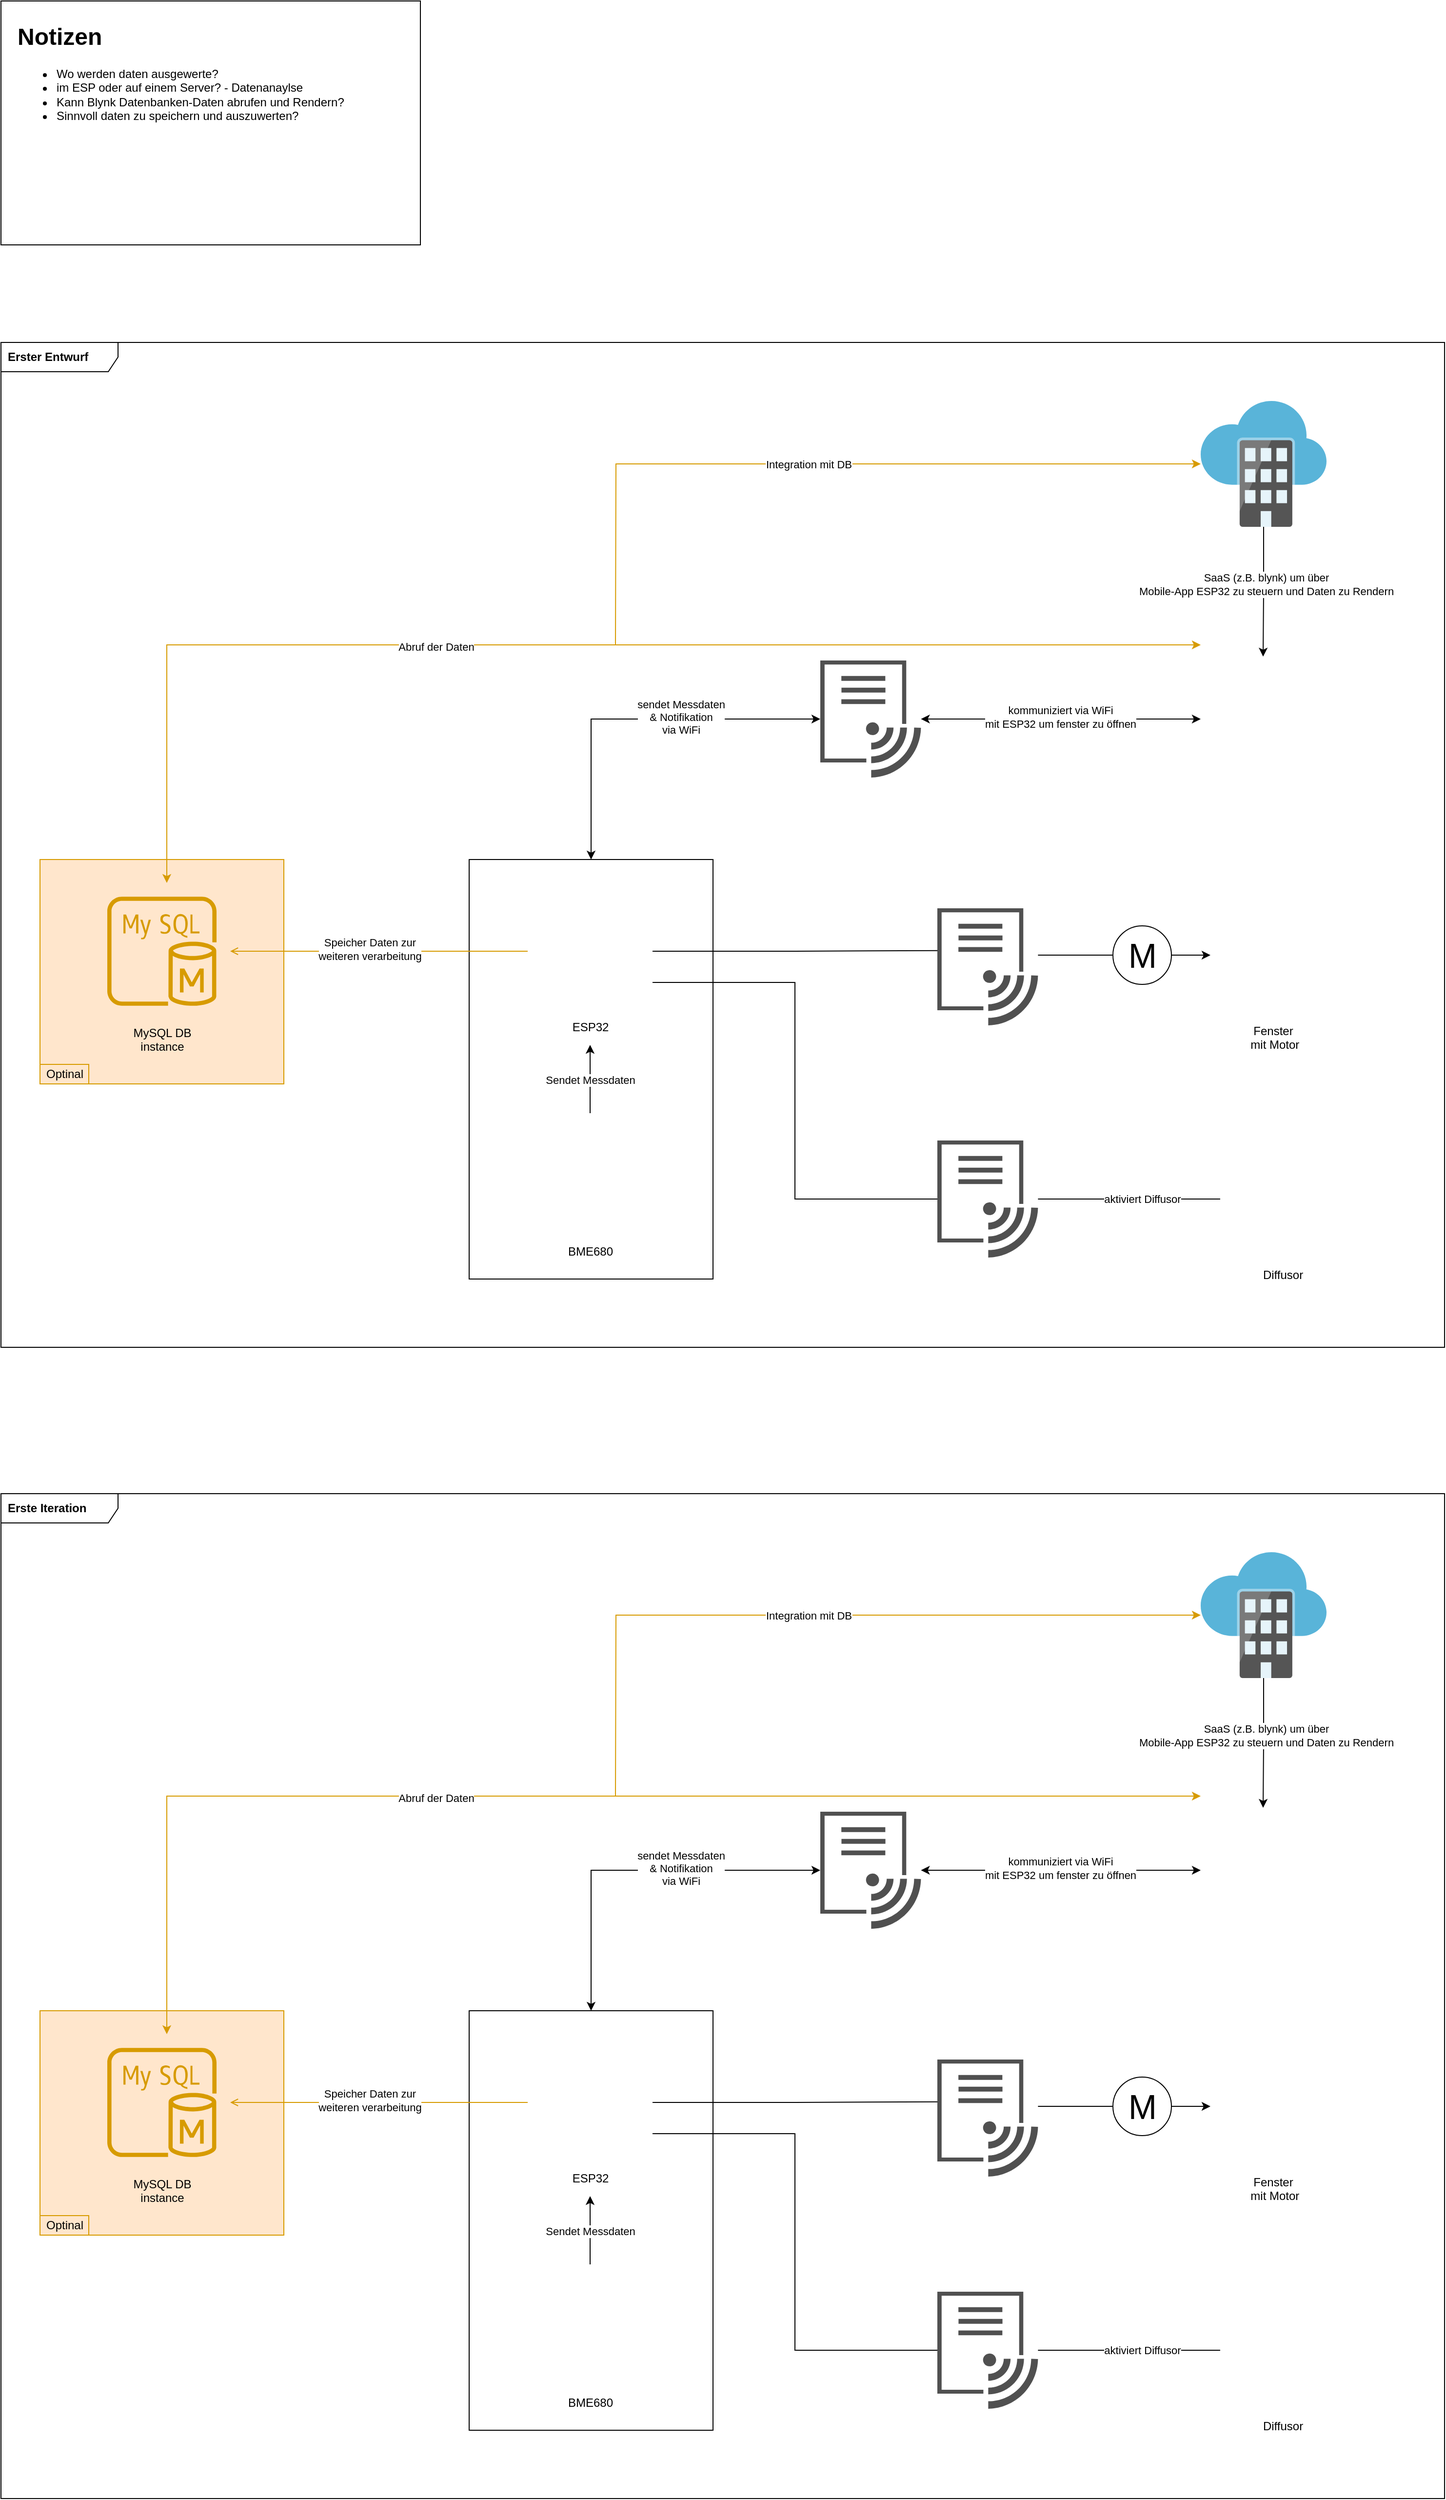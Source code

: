 <mxfile version="14.6.12" type="github" pages="2">
  <diagram name="Architekturdiagramm" id="822b0af5-4adb-64df-f703-e8dfc1f81529">
    <mxGraphModel dx="2083" dy="1387" grid="1" gridSize="10" guides="1" tooltips="1" connect="1" arrows="1" fold="1" page="1" pageScale="1" pageWidth="1100" pageHeight="850" background="#ffffff" math="0" shadow="0">
      <root>
        <mxCell id="0" />
        <mxCell id="1" parent="0" />
        <mxCell id="L6Wv2gptWpFD-Na3jaec-20" value="&lt;div&gt;&lt;h1&gt;&lt;b&gt;Notizen&lt;/b&gt;&lt;/h1&gt;&lt;/div&gt;&lt;div&gt;&lt;ul&gt;&lt;li&gt;Wo werden daten ausgewerte?&lt;/li&gt;&lt;li&gt;im ESP oder auf einem Server? - Datenanaylse&lt;/li&gt;&lt;li&gt;Kann Blynk Datenbanken-Daten abrufen und Rendern?&lt;/li&gt;&lt;li&gt;Sinnvoll daten zu speichern und auszuwerten?&lt;/li&gt;&lt;/ul&gt;&lt;/div&gt;" style="rounded=0;whiteSpace=wrap;html=1;rotation=0;align=left;verticalAlign=top;spacingLeft=15;" vertex="1" parent="1">
          <mxGeometry x="-1070" y="-820" width="430" height="250" as="geometry" />
        </mxCell>
        <mxCell id="L6Wv2gptWpFD-Na3jaec-21" value="&lt;font color=&quot;#000000&quot;&gt;&lt;b&gt;Erster Entwurf&lt;/b&gt;&lt;/font&gt;" style="shape=umlFrame;whiteSpace=wrap;html=1;width=120;height=30;boundedLbl=1;verticalAlign=middle;align=left;spacingLeft=5;fontColor=#FFD966;" vertex="1" parent="1">
          <mxGeometry x="-1070" y="-470" width="1480" height="1030" as="geometry" />
        </mxCell>
        <mxCell id="L6Wv2gptWpFD-Na3jaec-22" value="" style="group" vertex="1" connectable="0" parent="1">
          <mxGeometry x="-1030" y="-410" width="1338" height="900" as="geometry" />
        </mxCell>
        <mxCell id="L6Wv2gptWpFD-Na3jaec-19" value="" style="group" vertex="1" connectable="0" parent="L6Wv2gptWpFD-Na3jaec-22">
          <mxGeometry y="470" width="250" height="230" as="geometry" />
        </mxCell>
        <mxCell id="KKaPVOt-ZBPMSquiPYqL-2" value="" style="rounded=0;whiteSpace=wrap;html=1;rotation=90;fillColor=#ffe6cc;strokeColor=#d79b00;" vertex="1" parent="L6Wv2gptWpFD-Na3jaec-19">
          <mxGeometry x="10" y="-10" width="230" height="250" as="geometry" />
        </mxCell>
        <mxCell id="KKaPVOt-ZBPMSquiPYqL-3" value="Optinal" style="text;html=1;align=center;verticalAlign=middle;resizable=0;points=[];autosize=1;strokeColor=#d79b00;fillColor=#ffe6cc;" vertex="1" parent="L6Wv2gptWpFD-Na3jaec-19">
          <mxGeometry y="210" width="50" height="20" as="geometry" />
        </mxCell>
        <mxCell id="sFw1YCxArVGwYr5Psf2_-29" value="" style="rounded=0;whiteSpace=wrap;html=1;rotation=90;" parent="L6Wv2gptWpFD-Na3jaec-22" vertex="1">
          <mxGeometry x="350" y="560" width="430" height="250" as="geometry" />
        </mxCell>
        <mxCell id="VayuEp_gb8o4iQxjAT1D-1" value="&lt;div&gt;ESP32&lt;/div&gt;" style="shape=image;html=1;verticalAlign=top;verticalLabelPosition=bottom;labelBackgroundColor=#ffffff;imageAspect=0;aspect=fixed;image=https://cdn1.iconfinder.com/data/icons/computer-hardware-glyphs-vol-2/52/microchip__chip__cpu__computer__proceesor__pc__hardware-128.png" parent="L6Wv2gptWpFD-Na3jaec-22" vertex="1">
          <mxGeometry x="500" y="500" width="128" height="128" as="geometry" />
        </mxCell>
        <mxCell id="sFw1YCxArVGwYr5Psf2_-2" style="edgeStyle=orthogonalEdgeStyle;rounded=0;orthogonalLoop=1;jettySize=auto;html=1;startArrow=none;startFill=0;exitX=0.5;exitY=0;exitDx=0;exitDy=0;endArrow=classic;endFill=1;" parent="L6Wv2gptWpFD-Na3jaec-22" source="VayuEp_gb8o4iQxjAT1D-4" edge="1">
          <mxGeometry relative="1" as="geometry">
            <mxPoint x="564" y="720" as="sourcePoint" />
            <mxPoint x="564" y="660" as="targetPoint" />
          </mxGeometry>
        </mxCell>
        <mxCell id="sFw1YCxArVGwYr5Psf2_-30" value="Sendet Messdaten" style="edgeLabel;html=1;align=center;verticalAlign=middle;resizable=0;points=[];" parent="sFw1YCxArVGwYr5Psf2_-2" vertex="1" connectable="0">
          <mxGeometry x="-0.04" relative="1" as="geometry">
            <mxPoint as="offset" />
          </mxGeometry>
        </mxCell>
        <mxCell id="VayuEp_gb8o4iQxjAT1D-4" value="BME680" style="shape=image;html=1;verticalAlign=top;verticalLabelPosition=bottom;labelBackgroundColor=#ffffff;imageAspect=0;aspect=fixed;image=https://cdn2.iconfinder.com/data/icons/innovation-technology-1/512/tech_0007-128.png" parent="L6Wv2gptWpFD-Na3jaec-22" vertex="1">
          <mxGeometry x="500" y="730" width="128" height="128" as="geometry" />
        </mxCell>
        <mxCell id="VayuEp_gb8o4iQxjAT1D-5" value="Diffusor" style="shape=image;html=1;verticalAlign=top;verticalLabelPosition=bottom;labelBackgroundColor=#ffffff;imageAspect=0;aspect=fixed;image=https://cdn3.iconfinder.com/data/icons/glypho-free/64/drawer-front-upload-output-arrow-up-128.png;fontStyle=0" parent="L6Wv2gptWpFD-Na3jaec-22" vertex="1">
          <mxGeometry x="1210" y="754" width="128" height="128" as="geometry" />
        </mxCell>
        <mxCell id="VayuEp_gb8o4iQxjAT1D-6" value="&lt;div&gt;Fenster&lt;/div&gt;&amp;nbsp;mit Motor" style="shape=image;html=1;verticalAlign=top;verticalLabelPosition=bottom;labelBackgroundColor=#ffffff;imageAspect=0;aspect=fixed;image=https://cdn4.iconfinder.com/data/icons/stop-virus-outline-iconset/128/ic_wind-128.png" parent="L6Wv2gptWpFD-Na3jaec-22" vertex="1">
          <mxGeometry x="1200" y="504" width="128" height="128" as="geometry" />
        </mxCell>
        <mxCell id="sFw1YCxArVGwYr5Psf2_-16" value="" style="shape=image;html=1;verticalAlign=top;verticalLabelPosition=bottom;labelBackgroundColor=#ffffff;imageAspect=0;aspect=fixed;image=https://cdn0.iconfinder.com/data/icons/essentials-9/128/__Phone-128.png" parent="L6Wv2gptWpFD-Na3jaec-22" vertex="1">
          <mxGeometry x="1190" y="262" width="128" height="128" as="geometry" />
        </mxCell>
        <mxCell id="sFw1YCxArVGwYr5Psf2_-36" style="edgeStyle=orthogonalEdgeStyle;rounded=0;orthogonalLoop=1;jettySize=auto;html=1;entryX=0;entryY=0.5;entryDx=0;entryDy=0;startArrow=classic;startFill=1;endArrow=classic;endFill=1;" parent="L6Wv2gptWpFD-Na3jaec-22" source="sFw1YCxArVGwYr5Psf2_-31" target="sFw1YCxArVGwYr5Psf2_-29" edge="1">
          <mxGeometry relative="1" as="geometry" />
        </mxCell>
        <mxCell id="sFw1YCxArVGwYr5Psf2_-40" value="sendet Messdaten &lt;br&gt;&amp;amp; Notifikation&lt;br&gt;&lt;div&gt;via WiFi&lt;/div&gt;" style="edgeLabel;html=1;align=center;verticalAlign=middle;resizable=0;points=[];" parent="sFw1YCxArVGwYr5Psf2_-36" vertex="1" connectable="0">
          <mxGeometry x="-0.245" y="-2" relative="1" as="geometry">
            <mxPoint as="offset" />
          </mxGeometry>
        </mxCell>
        <mxCell id="sFw1YCxArVGwYr5Psf2_-31" value="" style="pointerEvents=1;shadow=0;dashed=0;html=1;strokeColor=none;labelPosition=center;verticalLabelPosition=bottom;verticalAlign=top;align=center;fillColor=#505050;shape=mxgraph.mscae.intune.intune_wifi_profiles" parent="L6Wv2gptWpFD-Na3jaec-22" vertex="1">
          <mxGeometry x="800" y="266" width="103.2" height="120" as="geometry" />
        </mxCell>
        <mxCell id="sFw1YCxArVGwYr5Psf2_-35" style="edgeStyle=orthogonalEdgeStyle;rounded=0;orthogonalLoop=1;jettySize=auto;html=1;startArrow=classic;startFill=1;endArrow=classic;endFill=1;" parent="L6Wv2gptWpFD-Na3jaec-22" source="sFw1YCxArVGwYr5Psf2_-16" target="sFw1YCxArVGwYr5Psf2_-31" edge="1">
          <mxGeometry relative="1" as="geometry" />
        </mxCell>
        <mxCell id="sFw1YCxArVGwYr5Psf2_-41" value="kommuniziert via WiFi&lt;br&gt;mit ESP32 um fenster zu öffnen" style="edgeLabel;html=1;align=center;verticalAlign=middle;resizable=0;points=[];" parent="sFw1YCxArVGwYr5Psf2_-35" vertex="1" connectable="0">
          <mxGeometry x="0.005" y="-2" relative="1" as="geometry">
            <mxPoint as="offset" />
          </mxGeometry>
        </mxCell>
        <mxCell id="sFw1YCxArVGwYr5Psf2_-22" value="M" style="verticalLabelPosition=middle;shadow=0;dashed=0;align=center;html=1;verticalAlign=middle;strokeWidth=1;shape=ellipse;aspect=fixed;fontSize=35;" parent="L6Wv2gptWpFD-Na3jaec-22" vertex="1">
          <mxGeometry x="1100" y="538" width="60" height="60" as="geometry" />
        </mxCell>
        <mxCell id="sFw1YCxArVGwYr5Psf2_-7" style="edgeStyle=orthogonalEdgeStyle;rounded=0;orthogonalLoop=1;jettySize=auto;html=1;entryX=0;entryY=0.5;entryDx=0;entryDy=0;startArrow=none;startFill=0;" parent="L6Wv2gptWpFD-Na3jaec-22" source="sFw1YCxArVGwYr5Psf2_-22" target="VayuEp_gb8o4iQxjAT1D-6" edge="1">
          <mxGeometry relative="1" as="geometry" />
        </mxCell>
        <mxCell id="KKaPVOt-ZBPMSquiPYqL-8" style="edgeStyle=orthogonalEdgeStyle;rounded=0;orthogonalLoop=1;jettySize=auto;html=1;endArrow=none;endFill=0;startArrow=open;startFill=0;fillColor=#ffe6cc;strokeColor=#d79b00;" edge="1" parent="L6Wv2gptWpFD-Na3jaec-22" source="KKaPVOt-ZBPMSquiPYqL-1" target="VayuEp_gb8o4iQxjAT1D-1">
          <mxGeometry relative="1" as="geometry" />
        </mxCell>
        <mxCell id="KKaPVOt-ZBPMSquiPYqL-9" value="Speicher Daten zur &lt;br&gt;weiteren verarbeitung" style="edgeLabel;html=1;align=center;verticalAlign=middle;resizable=0;points=[];" vertex="1" connectable="0" parent="KKaPVOt-ZBPMSquiPYqL-8">
          <mxGeometry x="-0.064" y="2" relative="1" as="geometry">
            <mxPoint as="offset" />
          </mxGeometry>
        </mxCell>
        <mxCell id="KKaPVOt-ZBPMSquiPYqL-1" value="MySQL DB &#xa;instance" style="outlineConnect=0;strokeColor=#d79b00;fillColor=#ffe6cc;dashed=0;verticalLabelPosition=bottom;verticalAlign=top;align=center;html=1;fontSize=12;fontStyle=0;aspect=fixed;shape=mxgraph.aws4.resourceIcon;resIcon=mxgraph.aws4.mysql_db_instance;" vertex="1" parent="L6Wv2gptWpFD-Na3jaec-22">
          <mxGeometry x="55" y="494" width="140" height="140" as="geometry" />
        </mxCell>
        <mxCell id="KKaPVOt-ZBPMSquiPYqL-6" style="edgeStyle=orthogonalEdgeStyle;rounded=0;orthogonalLoop=1;jettySize=auto;html=1;entryX=0.5;entryY=0;entryDx=0;entryDy=0;" edge="1" parent="L6Wv2gptWpFD-Na3jaec-22" source="KKaPVOt-ZBPMSquiPYqL-4" target="sFw1YCxArVGwYr5Psf2_-16">
          <mxGeometry relative="1" as="geometry" />
        </mxCell>
        <mxCell id="KKaPVOt-ZBPMSquiPYqL-7" value="SaaS (z.B. blynk) um über &lt;br&gt;Mobile-App ESP32 zu steuern und Daten zu Rendern" style="edgeLabel;html=1;align=center;verticalAlign=middle;resizable=0;points=[];" vertex="1" connectable="0" parent="KKaPVOt-ZBPMSquiPYqL-6">
          <mxGeometry x="-0.116" y="2" relative="1" as="geometry">
            <mxPoint as="offset" />
          </mxGeometry>
        </mxCell>
        <mxCell id="L6Wv2gptWpFD-Na3jaec-1" style="edgeStyle=orthogonalEdgeStyle;rounded=0;orthogonalLoop=1;jettySize=auto;html=1;startArrow=classic;startFill=1;endArrow=none;endFill=0;fillColor=#ffe6cc;strokeColor=#d79b00;" edge="1" parent="L6Wv2gptWpFD-Na3jaec-22" source="KKaPVOt-ZBPMSquiPYqL-4">
          <mxGeometry relative="1" as="geometry">
            <mxPoint x="590.0" y="250" as="targetPoint" />
          </mxGeometry>
        </mxCell>
        <mxCell id="L6Wv2gptWpFD-Na3jaec-2" value="Integration mit DB" style="edgeLabel;html=1;align=center;verticalAlign=middle;resizable=0;points=[];" vertex="1" connectable="0" parent="L6Wv2gptWpFD-Na3jaec-1">
          <mxGeometry x="0.024" relative="1" as="geometry">
            <mxPoint as="offset" />
          </mxGeometry>
        </mxCell>
        <mxCell id="KKaPVOt-ZBPMSquiPYqL-4" value="" style="aspect=fixed;html=1;points=[];align=center;image;fontSize=12;image=img/lib/mscae/Software_as_a_Service.svg;" vertex="1" parent="L6Wv2gptWpFD-Na3jaec-22">
          <mxGeometry x="1190" width="129" height="129" as="geometry" />
        </mxCell>
        <mxCell id="KKaPVOt-ZBPMSquiPYqL-10" style="edgeStyle=orthogonalEdgeStyle;rounded=0;orthogonalLoop=1;jettySize=auto;html=1;startArrow=classic;startFill=1;endArrow=classic;endFill=1;fillColor=#ffe6cc;strokeColor=#d79b00;" edge="1" parent="L6Wv2gptWpFD-Na3jaec-22" target="KKaPVOt-ZBPMSquiPYqL-1">
          <mxGeometry relative="1" as="geometry">
            <mxPoint x="1190" y="250" as="sourcePoint" />
            <Array as="points">
              <mxPoint x="1190" y="250" />
              <mxPoint x="130" y="250" />
            </Array>
          </mxGeometry>
        </mxCell>
        <mxCell id="KKaPVOt-ZBPMSquiPYqL-11" value="Abruf der Daten" style="edgeLabel;html=1;align=center;verticalAlign=middle;resizable=0;points=[];" vertex="1" connectable="0" parent="KKaPVOt-ZBPMSquiPYqL-10">
          <mxGeometry x="0.203" y="2" relative="1" as="geometry">
            <mxPoint as="offset" />
          </mxGeometry>
        </mxCell>
        <mxCell id="L6Wv2gptWpFD-Na3jaec-17" style="edgeStyle=orthogonalEdgeStyle;rounded=0;orthogonalLoop=1;jettySize=auto;html=1;startArrow=none;startFill=0;endArrow=none;endFill=0;exitX=1;exitY=0.4;exitDx=0;exitDy=0;exitPerimeter=0;" edge="1" parent="L6Wv2gptWpFD-Na3jaec-22" source="L6Wv2gptWpFD-Na3jaec-3" target="sFw1YCxArVGwYr5Psf2_-22">
          <mxGeometry relative="1" as="geometry" />
        </mxCell>
        <mxCell id="L6Wv2gptWpFD-Na3jaec-3" value="" style="pointerEvents=1;shadow=0;dashed=0;html=1;strokeColor=none;labelPosition=center;verticalLabelPosition=bottom;verticalAlign=top;align=center;fillColor=#505050;shape=mxgraph.mscae.intune.intune_wifi_profiles" vertex="1" parent="L6Wv2gptWpFD-Na3jaec-22">
          <mxGeometry x="920" y="520" width="103.2" height="120" as="geometry" />
        </mxCell>
        <mxCell id="L6Wv2gptWpFD-Na3jaec-14" style="edgeStyle=orthogonalEdgeStyle;rounded=0;orthogonalLoop=1;jettySize=auto;html=1;entryX=0.001;entryY=0.361;entryDx=0;entryDy=0;entryPerimeter=0;startArrow=none;startFill=0;endArrow=none;endFill=0;" edge="1" parent="L6Wv2gptWpFD-Na3jaec-22" source="VayuEp_gb8o4iQxjAT1D-1" target="L6Wv2gptWpFD-Na3jaec-3">
          <mxGeometry relative="1" as="geometry" />
        </mxCell>
        <mxCell id="L6Wv2gptWpFD-Na3jaec-12" style="edgeStyle=orthogonalEdgeStyle;rounded=0;orthogonalLoop=1;jettySize=auto;html=1;startArrow=none;startFill=0;endArrow=none;endFill=0;" edge="1" parent="L6Wv2gptWpFD-Na3jaec-22" source="L6Wv2gptWpFD-Na3jaec-4" target="VayuEp_gb8o4iQxjAT1D-5">
          <mxGeometry relative="1" as="geometry" />
        </mxCell>
        <mxCell id="L6Wv2gptWpFD-Na3jaec-13" value="aktiviert Diffusor" style="edgeLabel;html=1;align=center;verticalAlign=middle;resizable=0;points=[];" vertex="1" connectable="0" parent="L6Wv2gptWpFD-Na3jaec-12">
          <mxGeometry x="-0.02" relative="1" as="geometry">
            <mxPoint x="15" as="offset" />
          </mxGeometry>
        </mxCell>
        <mxCell id="L6Wv2gptWpFD-Na3jaec-4" value="" style="pointerEvents=1;shadow=0;dashed=0;html=1;strokeColor=none;labelPosition=center;verticalLabelPosition=bottom;verticalAlign=top;align=center;fillColor=#505050;shape=mxgraph.mscae.intune.intune_wifi_profiles" vertex="1" parent="L6Wv2gptWpFD-Na3jaec-22">
          <mxGeometry x="920" y="758" width="103.2" height="120" as="geometry" />
        </mxCell>
        <mxCell id="L6Wv2gptWpFD-Na3jaec-9" style="edgeStyle=orthogonalEdgeStyle;rounded=0;orthogonalLoop=1;jettySize=auto;html=1;exitX=1;exitY=0.75;exitDx=0;exitDy=0;entryX=0;entryY=0.5;entryDx=0;entryDy=0;entryPerimeter=0;startArrow=none;startFill=0;endArrow=none;endFill=0;" edge="1" parent="L6Wv2gptWpFD-Na3jaec-22" source="VayuEp_gb8o4iQxjAT1D-1" target="L6Wv2gptWpFD-Na3jaec-4">
          <mxGeometry relative="1" as="geometry" />
        </mxCell>
        <mxCell id="L6Wv2gptWpFD-Na3jaec-23" value="&lt;b&gt;Erste Iteration&lt;/b&gt;" style="shape=umlFrame;whiteSpace=wrap;html=1;width=120;height=30;boundedLbl=1;verticalAlign=middle;align=left;spacingLeft=5;" vertex="1" parent="1">
          <mxGeometry x="-1070" y="710" width="1480" height="1030" as="geometry" />
        </mxCell>
        <mxCell id="L6Wv2gptWpFD-Na3jaec-24" value="" style="group" vertex="1" connectable="0" parent="1">
          <mxGeometry x="-1030" y="770" width="1338" height="900" as="geometry" />
        </mxCell>
        <mxCell id="L6Wv2gptWpFD-Na3jaec-25" value="" style="group" vertex="1" connectable="0" parent="L6Wv2gptWpFD-Na3jaec-24">
          <mxGeometry y="470" width="250" height="230" as="geometry" />
        </mxCell>
        <mxCell id="L6Wv2gptWpFD-Na3jaec-26" value="" style="rounded=0;whiteSpace=wrap;html=1;rotation=90;fillColor=#ffe6cc;strokeColor=#d79b00;" vertex="1" parent="L6Wv2gptWpFD-Na3jaec-25">
          <mxGeometry x="10" y="-10" width="230" height="250" as="geometry" />
        </mxCell>
        <mxCell id="L6Wv2gptWpFD-Na3jaec-27" value="Optinal" style="text;html=1;align=center;verticalAlign=middle;resizable=0;points=[];autosize=1;strokeColor=#d79b00;fillColor=#ffe6cc;" vertex="1" parent="L6Wv2gptWpFD-Na3jaec-25">
          <mxGeometry y="210" width="50" height="20" as="geometry" />
        </mxCell>
        <mxCell id="L6Wv2gptWpFD-Na3jaec-28" value="" style="rounded=0;whiteSpace=wrap;html=1;rotation=90;" vertex="1" parent="L6Wv2gptWpFD-Na3jaec-24">
          <mxGeometry x="350" y="560" width="430" height="250" as="geometry" />
        </mxCell>
        <mxCell id="L6Wv2gptWpFD-Na3jaec-29" value="&lt;div&gt;ESP32&lt;/div&gt;" style="shape=image;html=1;verticalAlign=top;verticalLabelPosition=bottom;labelBackgroundColor=#ffffff;imageAspect=0;aspect=fixed;image=https://cdn1.iconfinder.com/data/icons/computer-hardware-glyphs-vol-2/52/microchip__chip__cpu__computer__proceesor__pc__hardware-128.png" vertex="1" parent="L6Wv2gptWpFD-Na3jaec-24">
          <mxGeometry x="500" y="500" width="128" height="128" as="geometry" />
        </mxCell>
        <mxCell id="L6Wv2gptWpFD-Na3jaec-30" style="edgeStyle=orthogonalEdgeStyle;rounded=0;orthogonalLoop=1;jettySize=auto;html=1;startArrow=none;startFill=0;exitX=0.5;exitY=0;exitDx=0;exitDy=0;endArrow=classic;endFill=1;" edge="1" parent="L6Wv2gptWpFD-Na3jaec-24" source="L6Wv2gptWpFD-Na3jaec-32">
          <mxGeometry relative="1" as="geometry">
            <mxPoint x="564" y="720" as="sourcePoint" />
            <mxPoint x="564" y="660" as="targetPoint" />
          </mxGeometry>
        </mxCell>
        <mxCell id="L6Wv2gptWpFD-Na3jaec-31" value="Sendet Messdaten" style="edgeLabel;html=1;align=center;verticalAlign=middle;resizable=0;points=[];" vertex="1" connectable="0" parent="L6Wv2gptWpFD-Na3jaec-30">
          <mxGeometry x="-0.04" relative="1" as="geometry">
            <mxPoint as="offset" />
          </mxGeometry>
        </mxCell>
        <mxCell id="L6Wv2gptWpFD-Na3jaec-32" value="BME680" style="shape=image;html=1;verticalAlign=top;verticalLabelPosition=bottom;labelBackgroundColor=#ffffff;imageAspect=0;aspect=fixed;image=https://cdn2.iconfinder.com/data/icons/innovation-technology-1/512/tech_0007-128.png" vertex="1" parent="L6Wv2gptWpFD-Na3jaec-24">
          <mxGeometry x="500" y="730" width="128" height="128" as="geometry" />
        </mxCell>
        <mxCell id="L6Wv2gptWpFD-Na3jaec-33" value="Diffusor" style="shape=image;html=1;verticalAlign=top;verticalLabelPosition=bottom;labelBackgroundColor=#ffffff;imageAspect=0;aspect=fixed;image=https://cdn3.iconfinder.com/data/icons/glypho-free/64/drawer-front-upload-output-arrow-up-128.png;fontStyle=0" vertex="1" parent="L6Wv2gptWpFD-Na3jaec-24">
          <mxGeometry x="1210" y="754" width="128" height="128" as="geometry" />
        </mxCell>
        <mxCell id="L6Wv2gptWpFD-Na3jaec-34" value="&lt;div&gt;Fenster&lt;/div&gt;&amp;nbsp;mit Motor" style="shape=image;html=1;verticalAlign=top;verticalLabelPosition=bottom;labelBackgroundColor=#ffffff;imageAspect=0;aspect=fixed;image=https://cdn4.iconfinder.com/data/icons/stop-virus-outline-iconset/128/ic_wind-128.png" vertex="1" parent="L6Wv2gptWpFD-Na3jaec-24">
          <mxGeometry x="1200" y="504" width="128" height="128" as="geometry" />
        </mxCell>
        <mxCell id="L6Wv2gptWpFD-Na3jaec-35" value="" style="shape=image;html=1;verticalAlign=top;verticalLabelPosition=bottom;labelBackgroundColor=#ffffff;imageAspect=0;aspect=fixed;image=https://cdn0.iconfinder.com/data/icons/essentials-9/128/__Phone-128.png" vertex="1" parent="L6Wv2gptWpFD-Na3jaec-24">
          <mxGeometry x="1190" y="262" width="128" height="128" as="geometry" />
        </mxCell>
        <mxCell id="L6Wv2gptWpFD-Na3jaec-36" style="edgeStyle=orthogonalEdgeStyle;rounded=0;orthogonalLoop=1;jettySize=auto;html=1;entryX=0;entryY=0.5;entryDx=0;entryDy=0;startArrow=classic;startFill=1;endArrow=classic;endFill=1;" edge="1" parent="L6Wv2gptWpFD-Na3jaec-24" source="L6Wv2gptWpFD-Na3jaec-38" target="L6Wv2gptWpFD-Na3jaec-28">
          <mxGeometry relative="1" as="geometry" />
        </mxCell>
        <mxCell id="L6Wv2gptWpFD-Na3jaec-37" value="sendet Messdaten &lt;br&gt;&amp;amp; Notifikation&lt;br&gt;&lt;div&gt;via WiFi&lt;/div&gt;" style="edgeLabel;html=1;align=center;verticalAlign=middle;resizable=0;points=[];" vertex="1" connectable="0" parent="L6Wv2gptWpFD-Na3jaec-36">
          <mxGeometry x="-0.245" y="-2" relative="1" as="geometry">
            <mxPoint as="offset" />
          </mxGeometry>
        </mxCell>
        <mxCell id="L6Wv2gptWpFD-Na3jaec-38" value="" style="pointerEvents=1;shadow=0;dashed=0;html=1;strokeColor=none;labelPosition=center;verticalLabelPosition=bottom;verticalAlign=top;align=center;fillColor=#505050;shape=mxgraph.mscae.intune.intune_wifi_profiles" vertex="1" parent="L6Wv2gptWpFD-Na3jaec-24">
          <mxGeometry x="800" y="266" width="103.2" height="120" as="geometry" />
        </mxCell>
        <mxCell id="L6Wv2gptWpFD-Na3jaec-39" style="edgeStyle=orthogonalEdgeStyle;rounded=0;orthogonalLoop=1;jettySize=auto;html=1;startArrow=classic;startFill=1;endArrow=classic;endFill=1;" edge="1" parent="L6Wv2gptWpFD-Na3jaec-24" source="L6Wv2gptWpFD-Na3jaec-35" target="L6Wv2gptWpFD-Na3jaec-38">
          <mxGeometry relative="1" as="geometry" />
        </mxCell>
        <mxCell id="L6Wv2gptWpFD-Na3jaec-40" value="kommuniziert via WiFi&lt;br&gt;mit ESP32 um fenster zu öffnen" style="edgeLabel;html=1;align=center;verticalAlign=middle;resizable=0;points=[];" vertex="1" connectable="0" parent="L6Wv2gptWpFD-Na3jaec-39">
          <mxGeometry x="0.005" y="-2" relative="1" as="geometry">
            <mxPoint as="offset" />
          </mxGeometry>
        </mxCell>
        <mxCell id="L6Wv2gptWpFD-Na3jaec-41" value="M" style="verticalLabelPosition=middle;shadow=0;dashed=0;align=center;html=1;verticalAlign=middle;strokeWidth=1;shape=ellipse;aspect=fixed;fontSize=35;" vertex="1" parent="L6Wv2gptWpFD-Na3jaec-24">
          <mxGeometry x="1100" y="538" width="60" height="60" as="geometry" />
        </mxCell>
        <mxCell id="L6Wv2gptWpFD-Na3jaec-42" style="edgeStyle=orthogonalEdgeStyle;rounded=0;orthogonalLoop=1;jettySize=auto;html=1;entryX=0;entryY=0.5;entryDx=0;entryDy=0;startArrow=none;startFill=0;" edge="1" parent="L6Wv2gptWpFD-Na3jaec-24" source="L6Wv2gptWpFD-Na3jaec-41" target="L6Wv2gptWpFD-Na3jaec-34">
          <mxGeometry relative="1" as="geometry" />
        </mxCell>
        <mxCell id="L6Wv2gptWpFD-Na3jaec-43" style="edgeStyle=orthogonalEdgeStyle;rounded=0;orthogonalLoop=1;jettySize=auto;html=1;endArrow=none;endFill=0;startArrow=open;startFill=0;fillColor=#ffe6cc;strokeColor=#d79b00;" edge="1" parent="L6Wv2gptWpFD-Na3jaec-24" source="L6Wv2gptWpFD-Na3jaec-45" target="L6Wv2gptWpFD-Na3jaec-29">
          <mxGeometry relative="1" as="geometry" />
        </mxCell>
        <mxCell id="L6Wv2gptWpFD-Na3jaec-44" value="Speicher Daten zur &lt;br&gt;weiteren verarbeitung" style="edgeLabel;html=1;align=center;verticalAlign=middle;resizable=0;points=[];" vertex="1" connectable="0" parent="L6Wv2gptWpFD-Na3jaec-43">
          <mxGeometry x="-0.064" y="2" relative="1" as="geometry">
            <mxPoint as="offset" />
          </mxGeometry>
        </mxCell>
        <mxCell id="L6Wv2gptWpFD-Na3jaec-45" value="MySQL DB &#xa;instance" style="outlineConnect=0;strokeColor=#d79b00;fillColor=#ffe6cc;dashed=0;verticalLabelPosition=bottom;verticalAlign=top;align=center;html=1;fontSize=12;fontStyle=0;aspect=fixed;shape=mxgraph.aws4.resourceIcon;resIcon=mxgraph.aws4.mysql_db_instance;" vertex="1" parent="L6Wv2gptWpFD-Na3jaec-24">
          <mxGeometry x="55" y="494" width="140" height="140" as="geometry" />
        </mxCell>
        <mxCell id="L6Wv2gptWpFD-Na3jaec-46" style="edgeStyle=orthogonalEdgeStyle;rounded=0;orthogonalLoop=1;jettySize=auto;html=1;entryX=0.5;entryY=0;entryDx=0;entryDy=0;" edge="1" parent="L6Wv2gptWpFD-Na3jaec-24" source="L6Wv2gptWpFD-Na3jaec-50" target="L6Wv2gptWpFD-Na3jaec-35">
          <mxGeometry relative="1" as="geometry" />
        </mxCell>
        <mxCell id="L6Wv2gptWpFD-Na3jaec-47" value="SaaS (z.B. blynk) um über &lt;br&gt;Mobile-App ESP32 zu steuern und Daten zu Rendern" style="edgeLabel;html=1;align=center;verticalAlign=middle;resizable=0;points=[];" vertex="1" connectable="0" parent="L6Wv2gptWpFD-Na3jaec-46">
          <mxGeometry x="-0.116" y="2" relative="1" as="geometry">
            <mxPoint as="offset" />
          </mxGeometry>
        </mxCell>
        <mxCell id="L6Wv2gptWpFD-Na3jaec-48" style="edgeStyle=orthogonalEdgeStyle;rounded=0;orthogonalLoop=1;jettySize=auto;html=1;startArrow=classic;startFill=1;endArrow=none;endFill=0;fillColor=#ffe6cc;strokeColor=#d79b00;" edge="1" parent="L6Wv2gptWpFD-Na3jaec-24" source="L6Wv2gptWpFD-Na3jaec-50">
          <mxGeometry relative="1" as="geometry">
            <mxPoint x="590.0" y="250" as="targetPoint" />
          </mxGeometry>
        </mxCell>
        <mxCell id="L6Wv2gptWpFD-Na3jaec-49" value="Integration mit DB" style="edgeLabel;html=1;align=center;verticalAlign=middle;resizable=0;points=[];" vertex="1" connectable="0" parent="L6Wv2gptWpFD-Na3jaec-48">
          <mxGeometry x="0.024" relative="1" as="geometry">
            <mxPoint as="offset" />
          </mxGeometry>
        </mxCell>
        <mxCell id="L6Wv2gptWpFD-Na3jaec-50" value="" style="aspect=fixed;html=1;points=[];align=center;image;fontSize=12;image=img/lib/mscae/Software_as_a_Service.svg;" vertex="1" parent="L6Wv2gptWpFD-Na3jaec-24">
          <mxGeometry x="1190" width="129" height="129" as="geometry" />
        </mxCell>
        <mxCell id="L6Wv2gptWpFD-Na3jaec-51" style="edgeStyle=orthogonalEdgeStyle;rounded=0;orthogonalLoop=1;jettySize=auto;html=1;startArrow=classic;startFill=1;endArrow=classic;endFill=1;fillColor=#ffe6cc;strokeColor=#d79b00;" edge="1" parent="L6Wv2gptWpFD-Na3jaec-24" target="L6Wv2gptWpFD-Na3jaec-45">
          <mxGeometry relative="1" as="geometry">
            <mxPoint x="1190" y="250" as="sourcePoint" />
            <Array as="points">
              <mxPoint x="1190" y="250" />
              <mxPoint x="130" y="250" />
            </Array>
          </mxGeometry>
        </mxCell>
        <mxCell id="L6Wv2gptWpFD-Na3jaec-52" value="Abruf der Daten" style="edgeLabel;html=1;align=center;verticalAlign=middle;resizable=0;points=[];" vertex="1" connectable="0" parent="L6Wv2gptWpFD-Na3jaec-51">
          <mxGeometry x="0.203" y="2" relative="1" as="geometry">
            <mxPoint as="offset" />
          </mxGeometry>
        </mxCell>
        <mxCell id="L6Wv2gptWpFD-Na3jaec-53" style="edgeStyle=orthogonalEdgeStyle;rounded=0;orthogonalLoop=1;jettySize=auto;html=1;startArrow=none;startFill=0;endArrow=none;endFill=0;exitX=1;exitY=0.4;exitDx=0;exitDy=0;exitPerimeter=0;" edge="1" parent="L6Wv2gptWpFD-Na3jaec-24" source="L6Wv2gptWpFD-Na3jaec-54" target="L6Wv2gptWpFD-Na3jaec-41">
          <mxGeometry relative="1" as="geometry" />
        </mxCell>
        <mxCell id="L6Wv2gptWpFD-Na3jaec-54" value="" style="pointerEvents=1;shadow=0;dashed=0;html=1;strokeColor=none;labelPosition=center;verticalLabelPosition=bottom;verticalAlign=top;align=center;fillColor=#505050;shape=mxgraph.mscae.intune.intune_wifi_profiles" vertex="1" parent="L6Wv2gptWpFD-Na3jaec-24">
          <mxGeometry x="920" y="520" width="103.2" height="120" as="geometry" />
        </mxCell>
        <mxCell id="L6Wv2gptWpFD-Na3jaec-55" style="edgeStyle=orthogonalEdgeStyle;rounded=0;orthogonalLoop=1;jettySize=auto;html=1;entryX=0.001;entryY=0.361;entryDx=0;entryDy=0;entryPerimeter=0;startArrow=none;startFill=0;endArrow=none;endFill=0;" edge="1" parent="L6Wv2gptWpFD-Na3jaec-24" source="L6Wv2gptWpFD-Na3jaec-29" target="L6Wv2gptWpFD-Na3jaec-54">
          <mxGeometry relative="1" as="geometry" />
        </mxCell>
        <mxCell id="L6Wv2gptWpFD-Na3jaec-56" style="edgeStyle=orthogonalEdgeStyle;rounded=0;orthogonalLoop=1;jettySize=auto;html=1;startArrow=none;startFill=0;endArrow=none;endFill=0;" edge="1" parent="L6Wv2gptWpFD-Na3jaec-24" source="L6Wv2gptWpFD-Na3jaec-58" target="L6Wv2gptWpFD-Na3jaec-33">
          <mxGeometry relative="1" as="geometry" />
        </mxCell>
        <mxCell id="L6Wv2gptWpFD-Na3jaec-57" value="aktiviert Diffusor" style="edgeLabel;html=1;align=center;verticalAlign=middle;resizable=0;points=[];" vertex="1" connectable="0" parent="L6Wv2gptWpFD-Na3jaec-56">
          <mxGeometry x="-0.02" relative="1" as="geometry">
            <mxPoint x="15" as="offset" />
          </mxGeometry>
        </mxCell>
        <mxCell id="L6Wv2gptWpFD-Na3jaec-58" value="" style="pointerEvents=1;shadow=0;dashed=0;html=1;strokeColor=none;labelPosition=center;verticalLabelPosition=bottom;verticalAlign=top;align=center;fillColor=#505050;shape=mxgraph.mscae.intune.intune_wifi_profiles" vertex="1" parent="L6Wv2gptWpFD-Na3jaec-24">
          <mxGeometry x="920" y="758" width="103.2" height="120" as="geometry" />
        </mxCell>
        <mxCell id="L6Wv2gptWpFD-Na3jaec-59" style="edgeStyle=orthogonalEdgeStyle;rounded=0;orthogonalLoop=1;jettySize=auto;html=1;exitX=1;exitY=0.75;exitDx=0;exitDy=0;entryX=0;entryY=0.5;entryDx=0;entryDy=0;entryPerimeter=0;startArrow=none;startFill=0;endArrow=none;endFill=0;" edge="1" parent="L6Wv2gptWpFD-Na3jaec-24" source="L6Wv2gptWpFD-Na3jaec-29" target="L6Wv2gptWpFD-Na3jaec-58">
          <mxGeometry relative="1" as="geometry" />
        </mxCell>
      </root>
    </mxGraphModel>
  </diagram>
  <diagram id="bwPkYq8E7ANFqFx1OJKg" name="Aktivitätsdiagramm">
    <mxGraphModel dx="1426" dy="778" grid="1" gridSize="10" guides="1" tooltips="1" connect="1" arrows="1" fold="1" page="1" pageScale="1" pageWidth="827" pageHeight="1169" math="0" shadow="0">
      <root>
        <mxCell id="MwLlSuZRGqhdZxkgWoQN-0" />
        <mxCell id="MwLlSuZRGqhdZxkgWoQN-1" parent="MwLlSuZRGqhdZxkgWoQN-0" />
      </root>
    </mxGraphModel>
  </diagram>
</mxfile>
